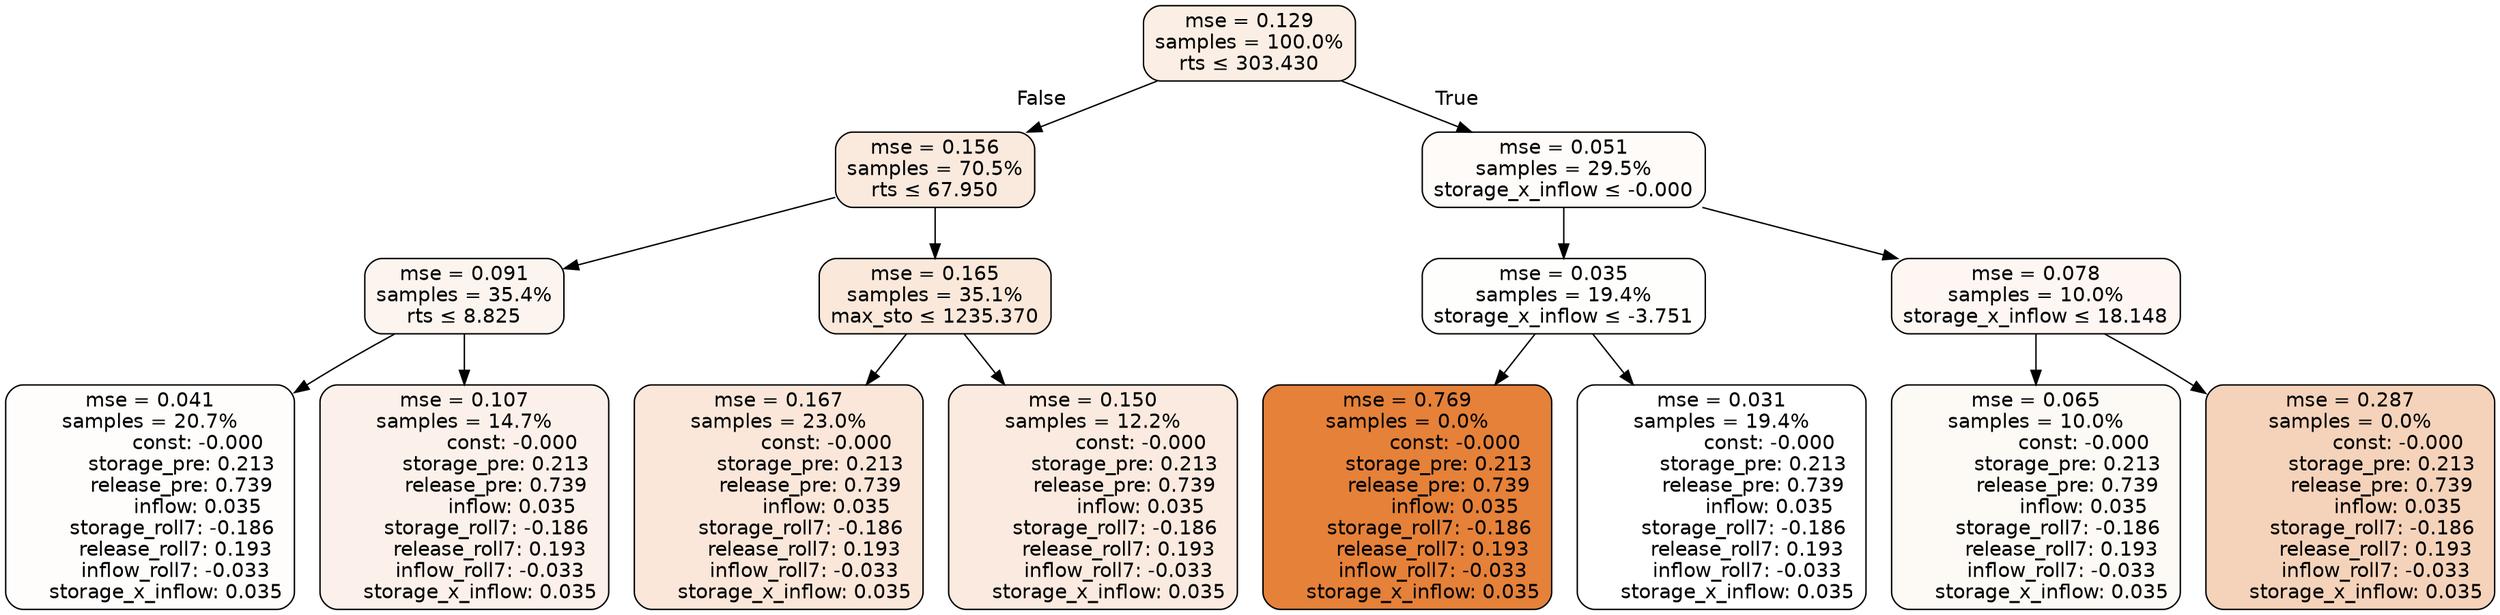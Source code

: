 digraph tree {
node [shape=rectangle, style="filled, rounded", color="black", fontname=helvetica] ;
edge [fontname=helvetica] ;
	"0" [label="mse = 0.129
samples = 100.0%
rts &le; 303.430", fillcolor="#fbeee4"]
	"1" [label="mse = 0.156
samples = 70.5%
rts &le; 67.950", fillcolor="#fae9dd"]
	"2" [label="mse = 0.091
samples = 35.4%
rts &le; 8.825", fillcolor="#fcf4ee"]
	"3" [label="mse = 0.041
samples = 20.7%
               const: -0.000
          storage_pre: 0.213
          release_pre: 0.739
               inflow: 0.035
       storage_roll7: -0.186
        release_roll7: 0.193
        inflow_roll7: -0.033
     storage_x_inflow: 0.035", fillcolor="#fefdfc"]
	"4" [label="mse = 0.107
samples = 14.7%
               const: -0.000
          storage_pre: 0.213
          release_pre: 0.739
               inflow: 0.035
       storage_roll7: -0.186
        release_roll7: 0.193
        inflow_roll7: -0.033
     storage_x_inflow: 0.035", fillcolor="#fcf1ea"]
	"5" [label="mse = 0.165
samples = 35.1%
max_sto &le; 1235.370", fillcolor="#fae8da"]
	"6" [label="mse = 0.167
samples = 23.0%
               const: -0.000
          storage_pre: 0.213
          release_pre: 0.739
               inflow: 0.035
       storage_roll7: -0.186
        release_roll7: 0.193
        inflow_roll7: -0.033
     storage_x_inflow: 0.035", fillcolor="#fae7da"]
	"7" [label="mse = 0.150
samples = 12.2%
               const: -0.000
          storage_pre: 0.213
          release_pre: 0.739
               inflow: 0.035
       storage_roll7: -0.186
        release_roll7: 0.193
        inflow_roll7: -0.033
     storage_x_inflow: 0.035", fillcolor="#faeadf"]
	"8" [label="mse = 0.051
samples = 29.5%
storage_x_inflow &le; -0.000", fillcolor="#fefbf9"]
	"9" [label="mse = 0.035
samples = 19.4%
storage_x_inflow &le; -3.751", fillcolor="#fefefd"]
	"10" [label="mse = 0.769
samples = 0.0%
               const: -0.000
          storage_pre: 0.213
          release_pre: 0.739
               inflow: 0.035
       storage_roll7: -0.186
        release_roll7: 0.193
        inflow_roll7: -0.033
     storage_x_inflow: 0.035", fillcolor="#e58139"]
	"11" [label="mse = 0.031
samples = 19.4%
               const: -0.000
          storage_pre: 0.213
          release_pre: 0.739
               inflow: 0.035
       storage_roll7: -0.186
        release_roll7: 0.193
        inflow_roll7: -0.033
     storage_x_inflow: 0.035", fillcolor="#ffffff"]
	"12" [label="mse = 0.078
samples = 10.0%
storage_x_inflow &le; 18.148", fillcolor="#fdf6f2"]
	"13" [label="mse = 0.065
samples = 10.0%
               const: -0.000
          storage_pre: 0.213
          release_pre: 0.739
               inflow: 0.035
       storage_roll7: -0.186
        release_roll7: 0.193
        inflow_roll7: -0.033
     storage_x_inflow: 0.035", fillcolor="#fdf9f5"]
	"14" [label="mse = 0.287
samples = 0.0%
               const: -0.000
          storage_pre: 0.213
          release_pre: 0.739
               inflow: 0.035
       storage_roll7: -0.186
        release_roll7: 0.193
        inflow_roll7: -0.033
     storage_x_inflow: 0.035", fillcolor="#f5d3ba"]

	"0" -> "1" [labeldistance=2.5, labelangle=45, headlabel="False"]
	"1" -> "2"
	"2" -> "3"
	"2" -> "4"
	"1" -> "5"
	"5" -> "6"
	"5" -> "7"
	"0" -> "8" [labeldistance=2.5, labelangle=-45, headlabel="True"]
	"8" -> "9"
	"9" -> "10"
	"9" -> "11"
	"8" -> "12"
	"12" -> "13"
	"12" -> "14"
}